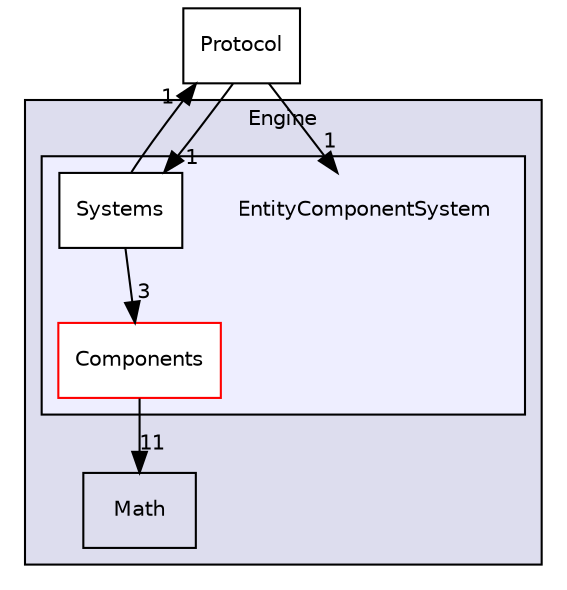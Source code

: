 digraph "Flakkari/Engine/EntityComponentSystem" {
  compound=true
  node [ fontsize="10", fontname="Helvetica"];
  edge [ labelfontsize="10", labelfontname="Helvetica"];
  subgraph clusterdir_a8832efbf453ed375786272748b42b6e {
    graph [ bgcolor="#ddddee", pencolor="black", label="Engine" fontname="Helvetica", fontsize="10", URL="dir_a8832efbf453ed375786272748b42b6e.html"]
  dir_91bfd317f0d822e02c021ee39d31f634 [shape=box label="Math" URL="dir_91bfd317f0d822e02c021ee39d31f634.html"];
  subgraph clusterdir_a60a0a50912261337a6df9770eafa8d1 {
    graph [ bgcolor="#eeeeff", pencolor="black", label="" URL="dir_a60a0a50912261337a6df9770eafa8d1.html"];
    dir_a60a0a50912261337a6df9770eafa8d1 [shape=plaintext label="EntityComponentSystem"];
  dir_6b151d91432e5e3a835f5b0d29761f9f [shape=box label="Components" fillcolor="white" style="filled" color="red" URL="dir_6b151d91432e5e3a835f5b0d29761f9f.html"];
  dir_cc6d98a17b49648a94b8f9291bc1f318 [shape=box label="Systems" fillcolor="white" style="filled" URL="dir_cc6d98a17b49648a94b8f9291bc1f318.html"];
  }
  }
  dir_c5bb1fc07982e0126fd8087c13a737b0 [shape=box label="Protocol" URL="dir_c5bb1fc07982e0126fd8087c13a737b0.html"];
  dir_c5bb1fc07982e0126fd8087c13a737b0->dir_a60a0a50912261337a6df9770eafa8d1 [headlabel="1", labeldistance=1.5 headhref="dir_000012_000003.html"];
  dir_c5bb1fc07982e0126fd8087c13a737b0->dir_cc6d98a17b49648a94b8f9291bc1f318 [headlabel="1", labeldistance=1.5 headhref="dir_000012_000008.html"];
  dir_cc6d98a17b49648a94b8f9291bc1f318->dir_6b151d91432e5e3a835f5b0d29761f9f [headlabel="3", labeldistance=1.5 headhref="dir_000008_000004.html"];
  dir_cc6d98a17b49648a94b8f9291bc1f318->dir_c5bb1fc07982e0126fd8087c13a737b0 [headlabel="1", labeldistance=1.5 headhref="dir_000008_000012.html"];
  dir_6b151d91432e5e3a835f5b0d29761f9f->dir_91bfd317f0d822e02c021ee39d31f634 [headlabel="11", labeldistance=1.5 headhref="dir_000004_000009.html"];
}
